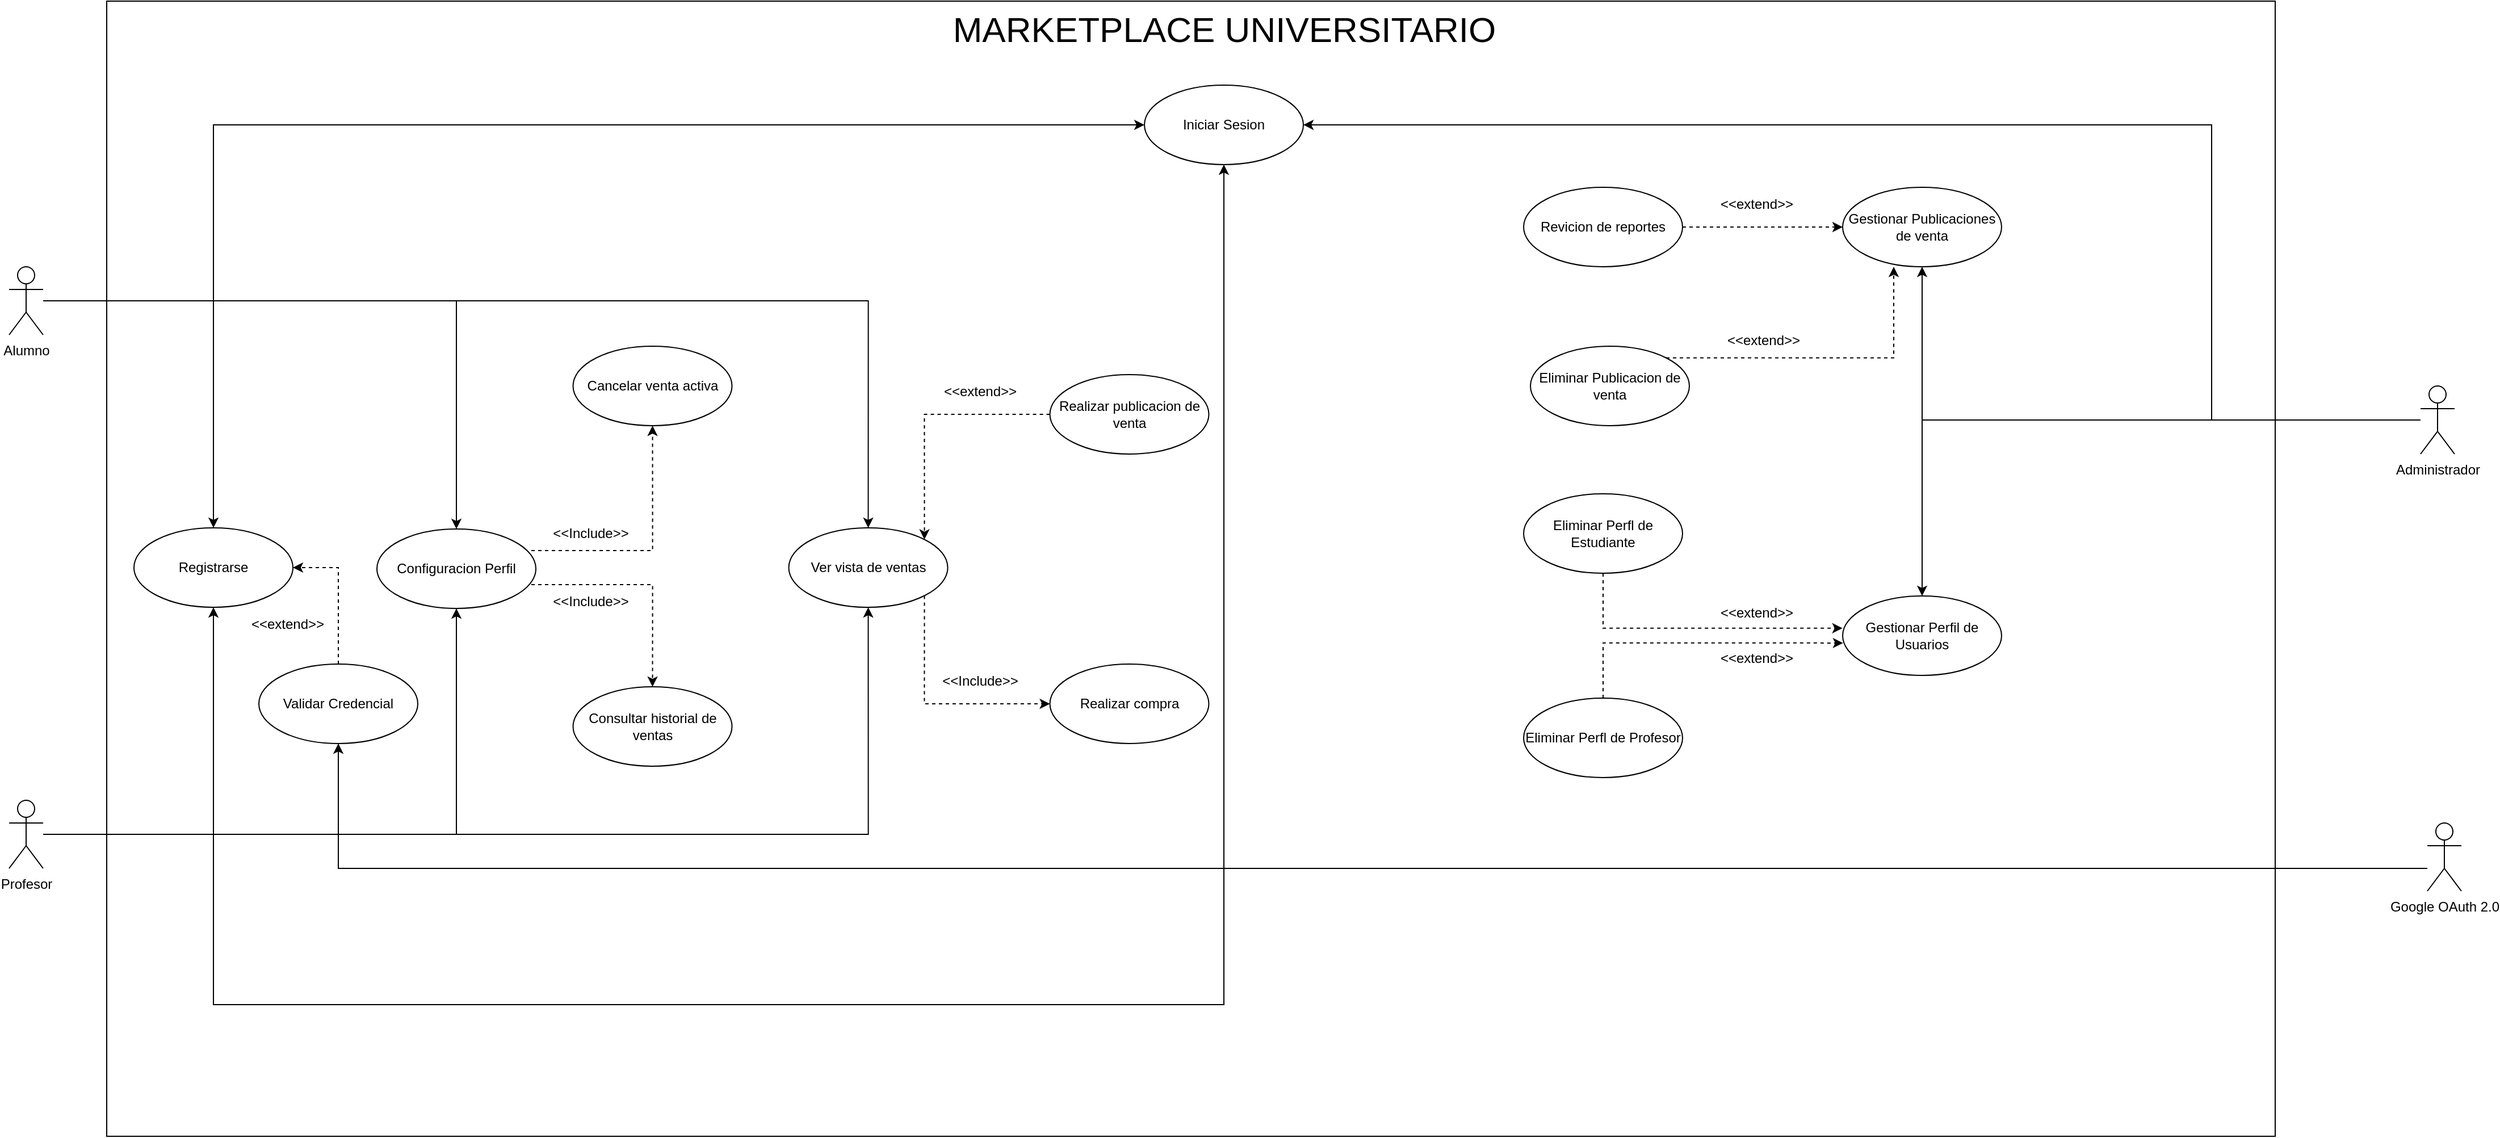 <mxfile>
    <diagram name="Página-1" id="mpBKx589Z4K8tXc9vjA6">
        <mxGraphModel dx="2999" dy="2573" grid="1" gridSize="10" guides="1" tooltips="1" connect="1" arrows="1" fold="1" page="1" pageScale="1" pageWidth="827" pageHeight="1169" math="0" shadow="0">
            <root>
                <mxCell id="0"/>
                <mxCell id="1" parent="0"/>
                <mxCell id="HtBZ3rE4k2TKQtsY_slN-51" value="" style="rounded=0;whiteSpace=wrap;html=1;fillColor=default;strokeColor=default;" parent="1" vertex="1">
                    <mxGeometry x="-414" y="-164" width="1910" height="1000" as="geometry"/>
                </mxCell>
                <mxCell id="HtBZ3rE4k2TKQtsY_slN-14" style="edgeStyle=orthogonalEdgeStyle;rounded=0;orthogonalLoop=1;jettySize=auto;html=1;entryX=1;entryY=0.5;entryDx=0;entryDy=0;" parent="1" source="HtBZ3rE4k2TKQtsY_slN-1" target="HtBZ3rE4k2TKQtsY_slN-6" edge="1">
                    <mxGeometry relative="1" as="geometry">
                        <mxPoint x="1560" y="205" as="sourcePoint"/>
                        <mxPoint x="640" y="-60" as="targetPoint"/>
                        <Array as="points">
                            <mxPoint x="1440" y="205"/>
                            <mxPoint x="1440" y="-55"/>
                        </Array>
                    </mxGeometry>
                </mxCell>
                <mxCell id="HtBZ3rE4k2TKQtsY_slN-36" style="edgeStyle=orthogonalEdgeStyle;rounded=0;orthogonalLoop=1;jettySize=auto;html=1;entryX=0.5;entryY=1;entryDx=0;entryDy=0;" parent="1" source="HtBZ3rE4k2TKQtsY_slN-1" target="HtBZ3rE4k2TKQtsY_slN-35" edge="1">
                    <mxGeometry relative="1" as="geometry"/>
                </mxCell>
                <mxCell id="HtBZ3rE4k2TKQtsY_slN-43" style="edgeStyle=orthogonalEdgeStyle;rounded=0;orthogonalLoop=1;jettySize=auto;html=1;entryX=0.5;entryY=0;entryDx=0;entryDy=0;" parent="1" source="HtBZ3rE4k2TKQtsY_slN-1" target="HtBZ3rE4k2TKQtsY_slN-37" edge="1">
                    <mxGeometry relative="1" as="geometry"/>
                </mxCell>
                <mxCell id="HtBZ3rE4k2TKQtsY_slN-1" value="Administrador" style="shape=umlActor;verticalLabelPosition=bottom;verticalAlign=top;html=1;" parent="1" vertex="1">
                    <mxGeometry x="1624" y="175" width="30" height="60" as="geometry"/>
                </mxCell>
                <mxCell id="HtBZ3rE4k2TKQtsY_slN-12" style="rounded=0;orthogonalLoop=1;jettySize=auto;html=1;entryX=0.5;entryY=1;entryDx=0;entryDy=0;edgeStyle=orthogonalEdgeStyle;" parent="1" target="HtBZ3rE4k2TKQtsY_slN-6" edge="1">
                    <mxGeometry relative="1" as="geometry">
                        <mxPoint x="-460" y="570" as="sourcePoint"/>
                        <Array as="points">
                            <mxPoint x="-320" y="570"/>
                            <mxPoint x="-320" y="720"/>
                            <mxPoint x="570" y="720"/>
                        </Array>
                    </mxGeometry>
                </mxCell>
                <mxCell id="HtBZ3rE4k2TKQtsY_slN-25" style="edgeStyle=orthogonalEdgeStyle;rounded=0;orthogonalLoop=1;jettySize=auto;html=1;entryX=0.5;entryY=1;entryDx=0;entryDy=0;" parent="1" source="HtBZ3rE4k2TKQtsY_slN-2" target="HtBZ3rE4k2TKQtsY_slN-7" edge="1">
                    <mxGeometry relative="1" as="geometry"/>
                </mxCell>
                <mxCell id="HtBZ3rE4k2TKQtsY_slN-27" style="edgeStyle=orthogonalEdgeStyle;rounded=0;orthogonalLoop=1;jettySize=auto;html=1;entryX=0.5;entryY=1;entryDx=0;entryDy=0;" parent="1" source="HtBZ3rE4k2TKQtsY_slN-2" target="HtBZ3rE4k2TKQtsY_slN-10" edge="1">
                    <mxGeometry relative="1" as="geometry"/>
                </mxCell>
                <mxCell id="HtBZ3rE4k2TKQtsY_slN-58" style="edgeStyle=orthogonalEdgeStyle;rounded=0;orthogonalLoop=1;jettySize=auto;html=1;" parent="1" source="HtBZ3rE4k2TKQtsY_slN-2" target="HtBZ3rE4k2TKQtsY_slN-5" edge="1">
                    <mxGeometry relative="1" as="geometry"/>
                </mxCell>
                <mxCell id="HtBZ3rE4k2TKQtsY_slN-2" value="Profesor" style="shape=umlActor;verticalLabelPosition=bottom;verticalAlign=top;html=1;" parent="1" vertex="1">
                    <mxGeometry x="-500" y="540" width="30" height="60" as="geometry"/>
                </mxCell>
                <mxCell id="HtBZ3rE4k2TKQtsY_slN-13" style="rounded=0;orthogonalLoop=1;jettySize=auto;html=1;entryX=0;entryY=0.5;entryDx=0;entryDy=0;edgeStyle=orthogonalEdgeStyle;" parent="1" source="HtBZ3rE4k2TKQtsY_slN-3" target="HtBZ3rE4k2TKQtsY_slN-6" edge="1">
                    <mxGeometry relative="1" as="geometry">
                        <Array as="points">
                            <mxPoint x="-320" y="100"/>
                            <mxPoint x="-320" y="-55"/>
                        </Array>
                    </mxGeometry>
                </mxCell>
                <mxCell id="HtBZ3rE4k2TKQtsY_slN-15" style="rounded=0;orthogonalLoop=1;jettySize=auto;html=1;edgeStyle=orthogonalEdgeStyle;entryX=0.5;entryY=0;entryDx=0;entryDy=0;" parent="1" target="HtBZ3rE4k2TKQtsY_slN-5" edge="1">
                    <mxGeometry relative="1" as="geometry">
                        <mxPoint x="-470" y="100" as="sourcePoint"/>
                        <Array as="points">
                            <mxPoint x="-320" y="100"/>
                            <mxPoint x="-320" y="300"/>
                        </Array>
                    </mxGeometry>
                </mxCell>
                <mxCell id="HtBZ3rE4k2TKQtsY_slN-26" style="edgeStyle=orthogonalEdgeStyle;rounded=0;orthogonalLoop=1;jettySize=auto;html=1;entryX=0.5;entryY=0;entryDx=0;entryDy=0;" parent="1" source="HtBZ3rE4k2TKQtsY_slN-3" target="HtBZ3rE4k2TKQtsY_slN-7" edge="1">
                    <mxGeometry relative="1" as="geometry"/>
                </mxCell>
                <mxCell id="HtBZ3rE4k2TKQtsY_slN-28" style="edgeStyle=orthogonalEdgeStyle;rounded=0;orthogonalLoop=1;jettySize=auto;html=1;entryX=0.5;entryY=0;entryDx=0;entryDy=0;" parent="1" source="HtBZ3rE4k2TKQtsY_slN-3" target="HtBZ3rE4k2TKQtsY_slN-10" edge="1">
                    <mxGeometry relative="1" as="geometry"/>
                </mxCell>
                <mxCell id="HtBZ3rE4k2TKQtsY_slN-3" value="Alumno" style="shape=umlActor;verticalLabelPosition=bottom;verticalAlign=top;html=1;" parent="1" vertex="1">
                    <mxGeometry x="-500" y="70" width="30" height="60" as="geometry"/>
                </mxCell>
                <mxCell id="HtBZ3rE4k2TKQtsY_slN-5" value="Registrarse" style="ellipse;whiteSpace=wrap;html=1;" parent="1" vertex="1">
                    <mxGeometry x="-390" y="300" width="140" height="70" as="geometry"/>
                </mxCell>
                <mxCell id="HtBZ3rE4k2TKQtsY_slN-6" value="Iniciar Sesion" style="ellipse;whiteSpace=wrap;html=1;" parent="1" vertex="1">
                    <mxGeometry x="500" y="-90" width="140" height="70" as="geometry"/>
                </mxCell>
                <mxCell id="HtBZ3rE4k2TKQtsY_slN-29" style="edgeStyle=orthogonalEdgeStyle;rounded=0;orthogonalLoop=1;jettySize=auto;html=1;entryX=0.5;entryY=1;entryDx=0;entryDy=0;dashed=1;" parent="1" target="HtBZ3rE4k2TKQtsY_slN-9" edge="1">
                    <mxGeometry relative="1" as="geometry">
                        <mxPoint x="-40.004" y="320" as="sourcePoint"/>
                        <Array as="points">
                            <mxPoint x="66.75" y="320"/>
                        </Array>
                    </mxGeometry>
                </mxCell>
                <mxCell id="HtBZ3rE4k2TKQtsY_slN-30" style="edgeStyle=orthogonalEdgeStyle;rounded=0;orthogonalLoop=1;jettySize=auto;html=1;entryX=0.5;entryY=0;entryDx=0;entryDy=0;dashed=1;" parent="1" target="HtBZ3rE4k2TKQtsY_slN-8" edge="1">
                    <mxGeometry relative="1" as="geometry">
                        <mxPoint x="-40.004" y="350" as="sourcePoint"/>
                        <Array as="points">
                            <mxPoint x="66.75" y="350"/>
                        </Array>
                    </mxGeometry>
                </mxCell>
                <mxCell id="HtBZ3rE4k2TKQtsY_slN-7" value="Configuracion Perfil" style="ellipse;whiteSpace=wrap;html=1;" parent="1" vertex="1">
                    <mxGeometry x="-176" y="301" width="140" height="70" as="geometry"/>
                </mxCell>
                <mxCell id="HtBZ3rE4k2TKQtsY_slN-8" value="Consultar historial de ventas" style="ellipse;whiteSpace=wrap;html=1;" parent="1" vertex="1">
                    <mxGeometry x="-3.25" y="440" width="140" height="70" as="geometry"/>
                </mxCell>
                <mxCell id="HtBZ3rE4k2TKQtsY_slN-9" value="Cancelar venta activa" style="ellipse;whiteSpace=wrap;html=1;" parent="1" vertex="1">
                    <mxGeometry x="-3.25" y="140" width="140" height="70" as="geometry"/>
                </mxCell>
                <mxCell id="HtBZ3rE4k2TKQtsY_slN-33" style="edgeStyle=orthogonalEdgeStyle;rounded=0;orthogonalLoop=1;jettySize=auto;html=1;entryX=0;entryY=0.5;entryDx=0;entryDy=0;dashed=1;exitX=1;exitY=1;exitDx=0;exitDy=0;" parent="1" source="HtBZ3rE4k2TKQtsY_slN-10" target="HtBZ3rE4k2TKQtsY_slN-11" edge="1">
                    <mxGeometry relative="1" as="geometry">
                        <Array as="points">
                            <mxPoint x="307" y="455"/>
                        </Array>
                    </mxGeometry>
                </mxCell>
                <mxCell id="HtBZ3rE4k2TKQtsY_slN-10" value="Ver vista de ventas" style="ellipse;whiteSpace=wrap;html=1;" parent="1" vertex="1">
                    <mxGeometry x="186.75" y="300" width="140" height="70" as="geometry"/>
                </mxCell>
                <mxCell id="HtBZ3rE4k2TKQtsY_slN-11" value="Realizar compra" style="ellipse;whiteSpace=wrap;html=1;" parent="1" vertex="1">
                    <mxGeometry x="416.75" y="420" width="140" height="70" as="geometry"/>
                </mxCell>
                <mxCell id="HtBZ3rE4k2TKQtsY_slN-31" value="&amp;lt;&amp;lt;Include&amp;gt;&amp;gt;" style="text;html=1;align=center;verticalAlign=middle;resizable=0;points=[];autosize=1;strokeColor=none;fillColor=none;" parent="1" vertex="1">
                    <mxGeometry x="-33.25" y="290" width="90" height="30" as="geometry"/>
                </mxCell>
                <mxCell id="HtBZ3rE4k2TKQtsY_slN-32" value="&amp;lt;&amp;lt;Include&amp;gt;&amp;gt;" style="text;html=1;align=center;verticalAlign=middle;resizable=0;points=[];autosize=1;strokeColor=none;fillColor=none;" parent="1" vertex="1">
                    <mxGeometry x="-33.25" y="350" width="90" height="30" as="geometry"/>
                </mxCell>
                <mxCell id="HtBZ3rE4k2TKQtsY_slN-34" value="&amp;lt;&amp;lt;Include&amp;gt;&amp;gt;" style="text;html=1;align=center;verticalAlign=middle;resizable=0;points=[];autosize=1;strokeColor=none;fillColor=none;" parent="1" vertex="1">
                    <mxGeometry x="310" y="420" width="90" height="30" as="geometry"/>
                </mxCell>
                <mxCell id="HtBZ3rE4k2TKQtsY_slN-35" value="Gestionar Publicaciones de venta" style="ellipse;whiteSpace=wrap;html=1;" parent="1" vertex="1">
                    <mxGeometry x="1115" width="140" height="70" as="geometry"/>
                </mxCell>
                <mxCell id="HtBZ3rE4k2TKQtsY_slN-37" value="Gestionar Perfil de Usuarios" style="ellipse;whiteSpace=wrap;html=1;" parent="1" vertex="1">
                    <mxGeometry x="1115" y="360" width="140" height="70" as="geometry"/>
                </mxCell>
                <mxCell id="HtBZ3rE4k2TKQtsY_slN-41" style="edgeStyle=orthogonalEdgeStyle;rounded=0;orthogonalLoop=1;jettySize=auto;html=1;exitX=1;exitY=0;exitDx=0;exitDy=0;dashed=1;" parent="1" source="HtBZ3rE4k2TKQtsY_slN-40" edge="1">
                    <mxGeometry relative="1" as="geometry">
                        <mxPoint x="1160" y="70" as="targetPoint"/>
                        <Array as="points">
                            <mxPoint x="1160" y="150"/>
                        </Array>
                    </mxGeometry>
                </mxCell>
                <mxCell id="HtBZ3rE4k2TKQtsY_slN-40" value="Eliminar Publicacion de venta" style="ellipse;whiteSpace=wrap;html=1;" parent="1" vertex="1">
                    <mxGeometry x="840" y="140" width="140" height="70" as="geometry"/>
                </mxCell>
                <mxCell id="HtBZ3rE4k2TKQtsY_slN-42" value="&amp;lt;&amp;lt;extend&amp;gt;&amp;gt;" style="text;html=1;align=center;verticalAlign=middle;resizable=0;points=[];autosize=1;strokeColor=none;fillColor=none;" parent="1" vertex="1">
                    <mxGeometry x="1000" y="120" width="90" height="30" as="geometry"/>
                </mxCell>
                <mxCell id="HtBZ3rE4k2TKQtsY_slN-52" style="edgeStyle=orthogonalEdgeStyle;rounded=0;orthogonalLoop=1;jettySize=auto;html=1;entryX=-0.001;entryY=0.406;entryDx=0;entryDy=0;exitX=0.5;exitY=1;exitDx=0;exitDy=0;dashed=1;entryPerimeter=0;" parent="1" source="HtBZ3rE4k2TKQtsY_slN-44" target="HtBZ3rE4k2TKQtsY_slN-37" edge="1">
                    <mxGeometry relative="1" as="geometry"/>
                </mxCell>
                <mxCell id="HtBZ3rE4k2TKQtsY_slN-44" value="Eliminar Perfl de Estudiante" style="ellipse;whiteSpace=wrap;html=1;" parent="1" vertex="1">
                    <mxGeometry x="834" y="270" width="140" height="70" as="geometry"/>
                </mxCell>
                <mxCell id="HtBZ3rE4k2TKQtsY_slN-53" style="edgeStyle=orthogonalEdgeStyle;rounded=0;orthogonalLoop=1;jettySize=auto;html=1;entryX=0.003;entryY=0.592;entryDx=0;entryDy=0;exitX=0.5;exitY=0;exitDx=0;exitDy=0;dashed=1;entryPerimeter=0;" parent="1" source="HtBZ3rE4k2TKQtsY_slN-45" target="HtBZ3rE4k2TKQtsY_slN-37" edge="1">
                    <mxGeometry relative="1" as="geometry"/>
                </mxCell>
                <mxCell id="HtBZ3rE4k2TKQtsY_slN-45" value="Eliminar Perfl de Profesor" style="ellipse;whiteSpace=wrap;html=1;" parent="1" vertex="1">
                    <mxGeometry x="834" y="450" width="140" height="70" as="geometry"/>
                </mxCell>
                <mxCell id="HtBZ3rE4k2TKQtsY_slN-48" value="&amp;lt;&amp;lt;extend&amp;gt;&amp;gt;" style="text;html=1;align=center;verticalAlign=middle;resizable=0;points=[];autosize=1;strokeColor=none;fillColor=none;" parent="1" vertex="1">
                    <mxGeometry x="994" y="360" width="90" height="30" as="geometry"/>
                </mxCell>
                <mxCell id="HtBZ3rE4k2TKQtsY_slN-49" value="&amp;lt;&amp;lt;extend&amp;gt;&amp;gt;" style="text;html=1;align=center;verticalAlign=middle;resizable=0;points=[];autosize=1;strokeColor=none;fillColor=none;" parent="1" vertex="1">
                    <mxGeometry x="994" y="400" width="90" height="30" as="geometry"/>
                </mxCell>
                <mxCell id="HtBZ3rE4k2TKQtsY_slN-61" style="edgeStyle=orthogonalEdgeStyle;rounded=0;orthogonalLoop=1;jettySize=auto;html=1;entryX=0.5;entryY=1;entryDx=0;entryDy=0;" parent="1" source="HtBZ3rE4k2TKQtsY_slN-55" target="HtBZ3rE4k2TKQtsY_slN-56" edge="1">
                    <mxGeometry relative="1" as="geometry">
                        <Array as="points">
                            <mxPoint x="-210" y="600"/>
                        </Array>
                    </mxGeometry>
                </mxCell>
                <mxCell id="HtBZ3rE4k2TKQtsY_slN-55" value="Google OAuth 2.0" style="shape=umlActor;verticalLabelPosition=bottom;verticalAlign=top;html=1;" parent="1" vertex="1">
                    <mxGeometry x="1630" y="560" width="30" height="60" as="geometry"/>
                </mxCell>
                <mxCell id="HtBZ3rE4k2TKQtsY_slN-59" style="edgeStyle=orthogonalEdgeStyle;rounded=0;orthogonalLoop=1;jettySize=auto;html=1;entryX=1;entryY=0.5;entryDx=0;entryDy=0;dashed=1;" parent="1" source="HtBZ3rE4k2TKQtsY_slN-56" target="HtBZ3rE4k2TKQtsY_slN-5" edge="1">
                    <mxGeometry relative="1" as="geometry"/>
                </mxCell>
                <mxCell id="HtBZ3rE4k2TKQtsY_slN-56" value="Validar Credencial" style="ellipse;whiteSpace=wrap;html=1;" parent="1" vertex="1">
                    <mxGeometry x="-280" y="420" width="140" height="70" as="geometry"/>
                </mxCell>
                <mxCell id="HtBZ3rE4k2TKQtsY_slN-60" value="&amp;lt;&amp;lt;extend&amp;gt;&amp;gt;" style="text;html=1;align=center;verticalAlign=middle;resizable=0;points=[];autosize=1;strokeColor=none;fillColor=none;" parent="1" vertex="1">
                    <mxGeometry x="-300" y="370" width="90" height="30" as="geometry"/>
                </mxCell>
                <mxCell id="HtBZ3rE4k2TKQtsY_slN-65" style="edgeStyle=orthogonalEdgeStyle;rounded=0;orthogonalLoop=1;jettySize=auto;html=1;entryX=1;entryY=0;entryDx=0;entryDy=0;dashed=1;" parent="1" source="HtBZ3rE4k2TKQtsY_slN-63" target="HtBZ3rE4k2TKQtsY_slN-10" edge="1">
                    <mxGeometry relative="1" as="geometry"/>
                </mxCell>
                <mxCell id="HtBZ3rE4k2TKQtsY_slN-63" value="Realizar publicacion de venta" style="ellipse;whiteSpace=wrap;html=1;" parent="1" vertex="1">
                    <mxGeometry x="416.75" y="165" width="140" height="70" as="geometry"/>
                </mxCell>
                <mxCell id="HtBZ3rE4k2TKQtsY_slN-66" value="&amp;lt;&amp;lt;extend&amp;gt;&amp;gt;" style="text;html=1;align=center;verticalAlign=middle;resizable=0;points=[];autosize=1;strokeColor=none;fillColor=none;" parent="1" vertex="1">
                    <mxGeometry x="310" y="165" width="90" height="30" as="geometry"/>
                </mxCell>
                <mxCell id="HtBZ3rE4k2TKQtsY_slN-68" style="edgeStyle=orthogonalEdgeStyle;rounded=0;orthogonalLoop=1;jettySize=auto;html=1;entryX=0;entryY=0.5;entryDx=0;entryDy=0;dashed=1;" parent="1" source="HtBZ3rE4k2TKQtsY_slN-67" target="HtBZ3rE4k2TKQtsY_slN-35" edge="1">
                    <mxGeometry relative="1" as="geometry"/>
                </mxCell>
                <mxCell id="HtBZ3rE4k2TKQtsY_slN-67" value="Revicion de reportes" style="ellipse;whiteSpace=wrap;html=1;" parent="1" vertex="1">
                    <mxGeometry x="834" width="140" height="70" as="geometry"/>
                </mxCell>
                <mxCell id="HtBZ3rE4k2TKQtsY_slN-69" value="&amp;lt;&amp;lt;extend&amp;gt;&amp;gt;" style="text;html=1;align=center;verticalAlign=middle;resizable=0;points=[];autosize=1;strokeColor=none;fillColor=none;" parent="1" vertex="1">
                    <mxGeometry x="994" width="90" height="30" as="geometry"/>
                </mxCell>
                <mxCell id="9jCxIYNHM2d2kqg4To-Y-1" value="MARKETPLACE UNIVERSITARIO" style="text;html=1;align=center;verticalAlign=middle;resizable=0;points=[];autosize=1;strokeColor=none;fillColor=none;strokeWidth=8;fontSize=31;" parent="1" vertex="1">
                    <mxGeometry x="320" y="-164" width="500" height="50" as="geometry"/>
                </mxCell>
            </root>
        </mxGraphModel>
    </diagram>
</mxfile>